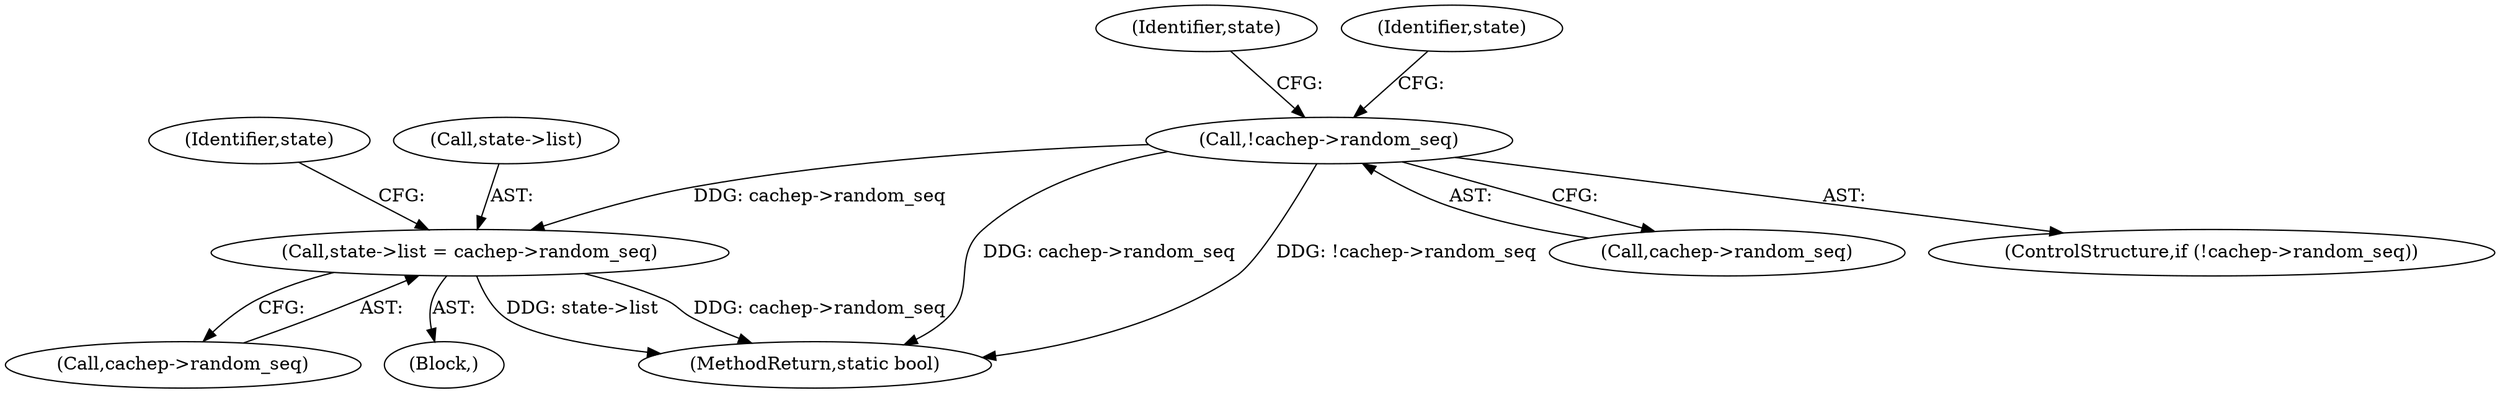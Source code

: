 digraph "0_linux_c4e490cf148e85ead0d1b1c2caaba833f1d5b29f@API" {
"1000113" [label="(Call,!cachep->random_seq)"];
"1000129" [label="(Call,state->list = cachep->random_seq)"];
"1000128" [label="(Block,)"];
"1000121" [label="(Identifier,state)"];
"1000114" [label="(Call,cachep->random_seq)"];
"1000156" [label="(MethodReturn,static bool)"];
"1000113" [label="(Call,!cachep->random_seq)"];
"1000131" [label="(Identifier,state)"];
"1000138" [label="(Identifier,state)"];
"1000133" [label="(Call,cachep->random_seq)"];
"1000130" [label="(Call,state->list)"];
"1000129" [label="(Call,state->list = cachep->random_seq)"];
"1000112" [label="(ControlStructure,if (!cachep->random_seq))"];
"1000113" -> "1000112"  [label="AST: "];
"1000113" -> "1000114"  [label="CFG: "];
"1000114" -> "1000113"  [label="AST: "];
"1000121" -> "1000113"  [label="CFG: "];
"1000131" -> "1000113"  [label="CFG: "];
"1000113" -> "1000156"  [label="DDG: cachep->random_seq"];
"1000113" -> "1000156"  [label="DDG: !cachep->random_seq"];
"1000113" -> "1000129"  [label="DDG: cachep->random_seq"];
"1000129" -> "1000128"  [label="AST: "];
"1000129" -> "1000133"  [label="CFG: "];
"1000130" -> "1000129"  [label="AST: "];
"1000133" -> "1000129"  [label="AST: "];
"1000138" -> "1000129"  [label="CFG: "];
"1000129" -> "1000156"  [label="DDG: cachep->random_seq"];
"1000129" -> "1000156"  [label="DDG: state->list"];
}
